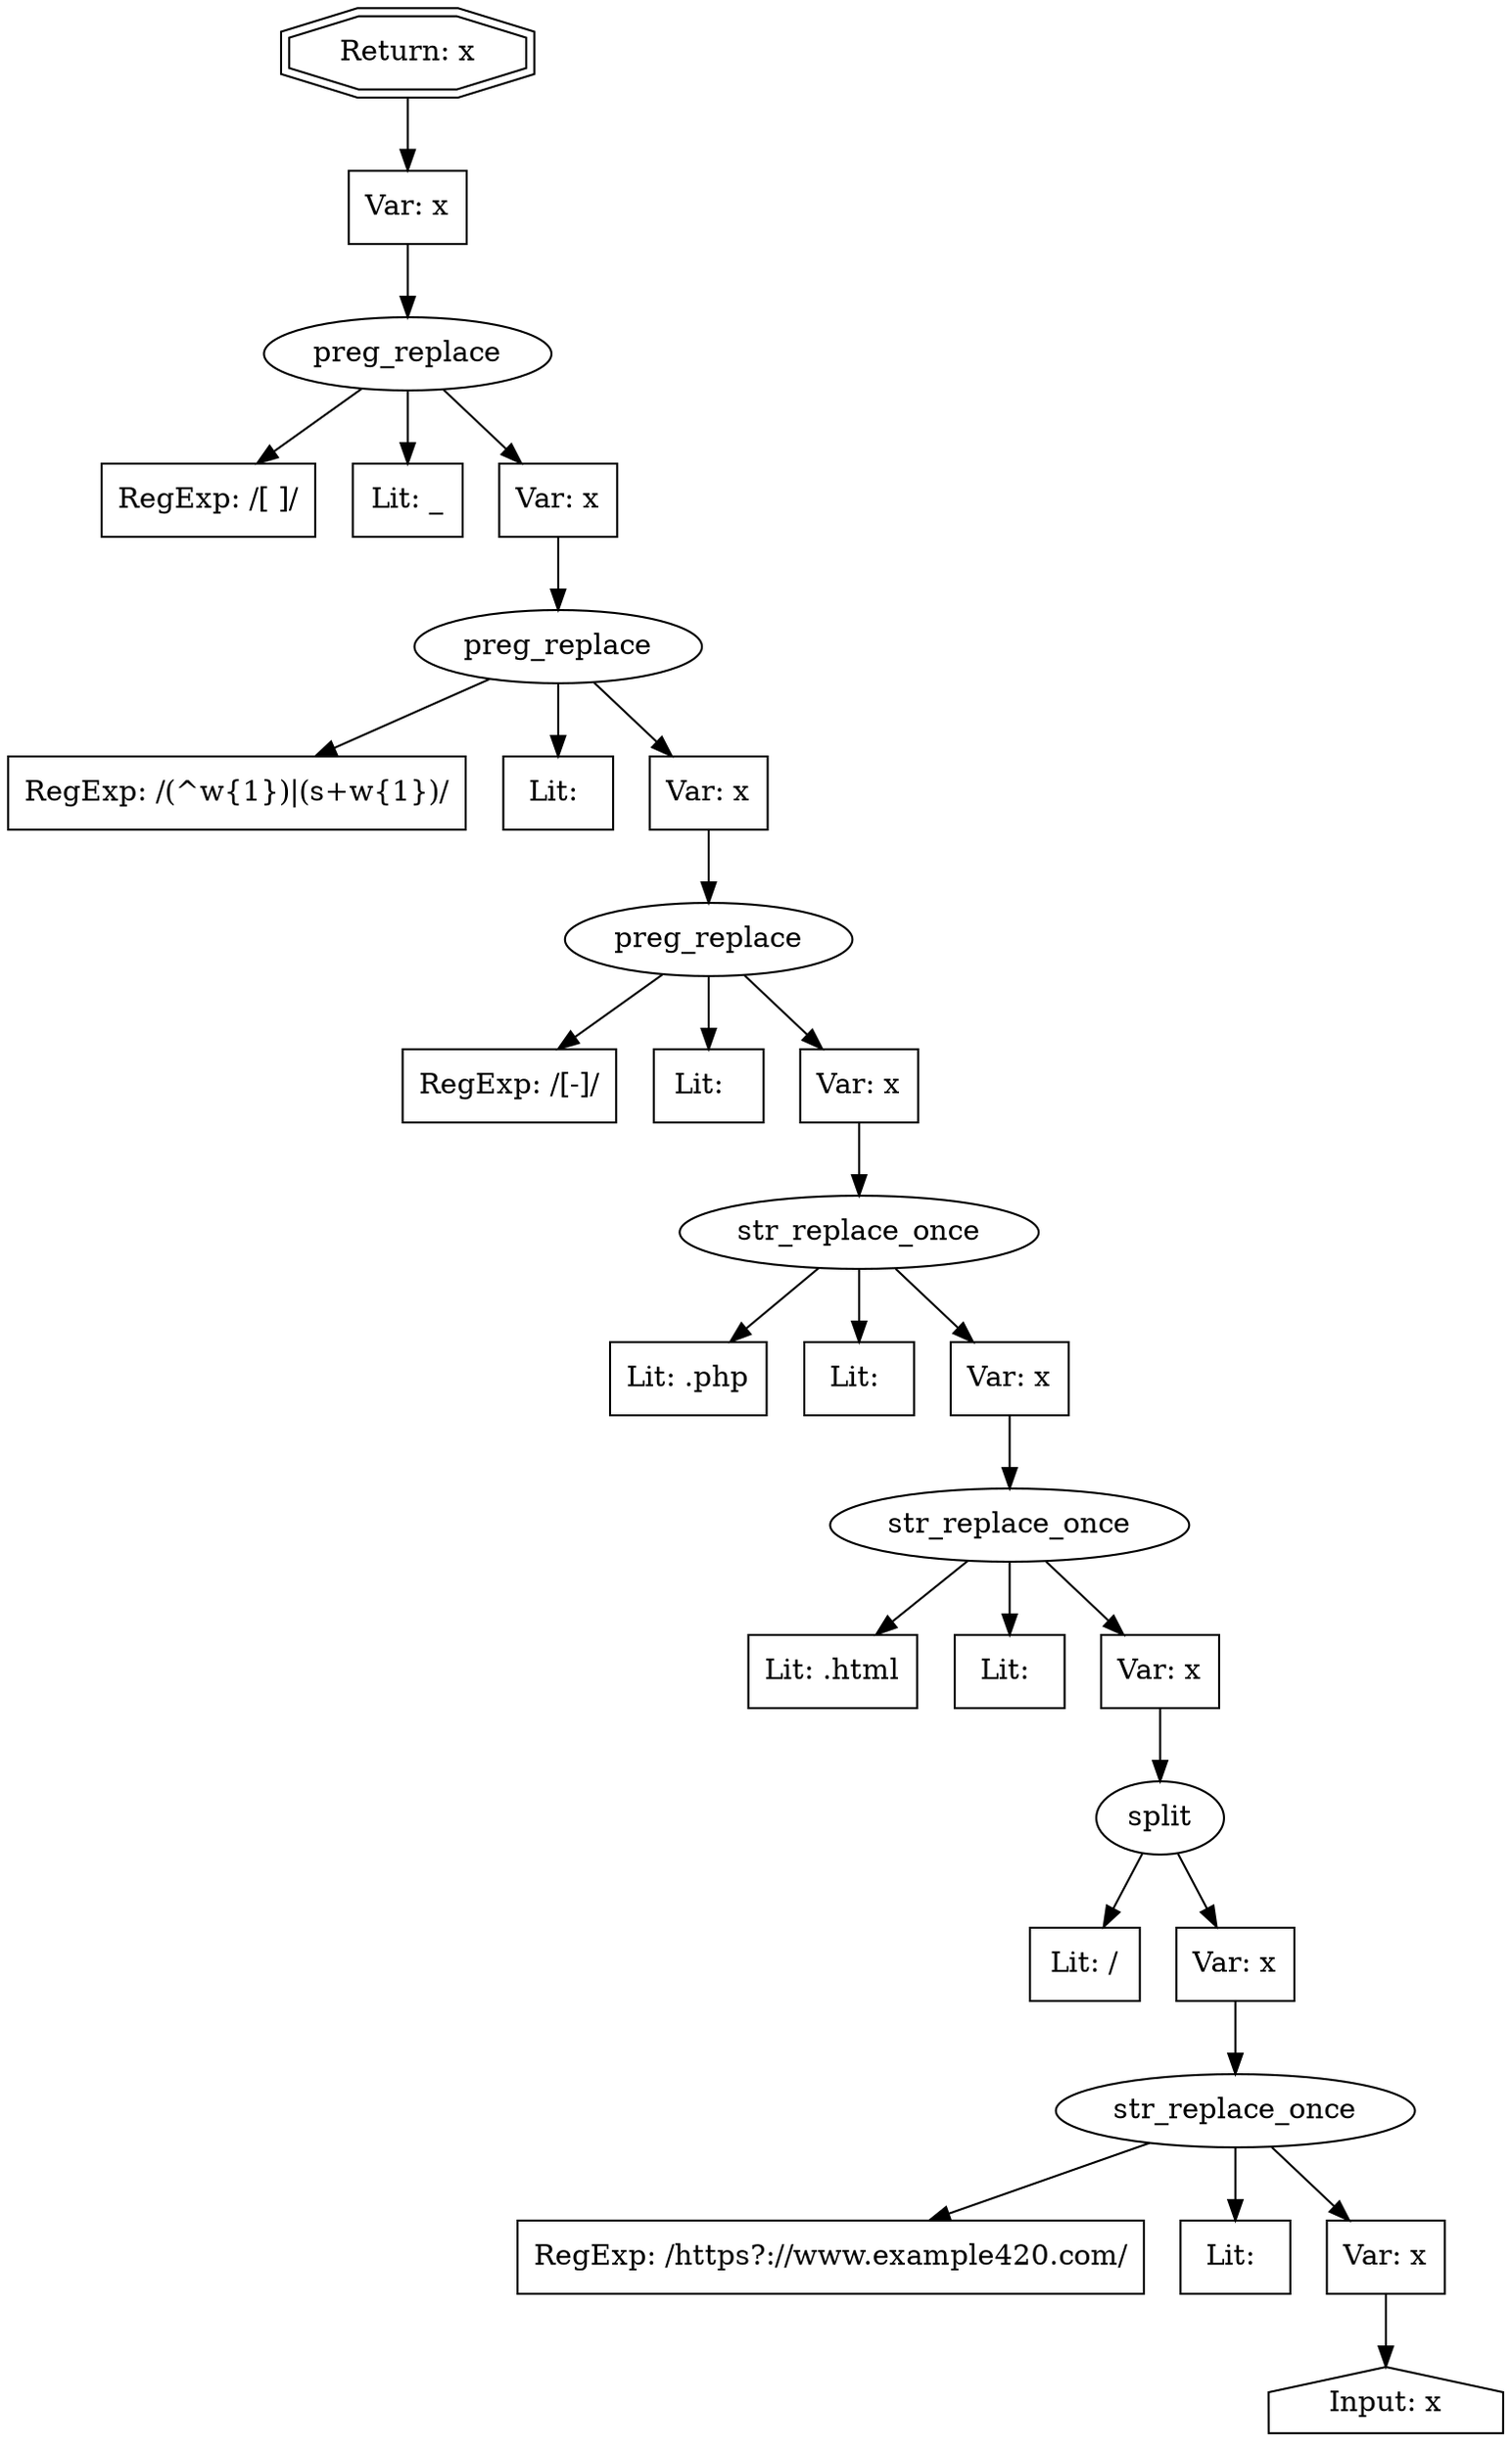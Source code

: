 // Finding: 9bd2d20c-21a6-4793-8efb-e64cc63bfafc
// Finding.url: https://www.example420.com/astrology/##"></iframe></style></script></object></embed></textarea><img src=x onerror=taintfoxLog('b6f4130cc482439ca9903644bf2e4619')><!--/*
// Finding.parentloc: https://www.example420.com/astrology/##"></iframe></style></script></object></embed></textarea><img src=x onerror=taintfoxLog('b6f4130cc482439ca9903644bf2e4619')><!--/*
// Finding.domain: www.example420.com
// Finding.base_domain: example420.com
// Finding.source: location.href
// Finding.sink: innerHTML
// Sanitizer.score: 2
// Sanitizer.name: 
// Sanitizer.location: https://s0.example421.com/static/astrology/reports/assets/js/reports.min.js?_=1ea18916 - <anonymous>:14:36
// Finding.begin: 2730
// Finding.end: 2731
// Finding.original_uuid: 091f5d79-3dcf-4c00-bd2f-65c9233c30f7
// Finding.TwentyFiveMillionFlowsId: 1374412309
// Finding.script: https://s0.example421.com/static/astrology/reports/assets/js/reports.min.js?_=1ea18916
// Finding.line: 27
// Exploit.uuid: b6f4130c-c482-439c-a990-3644bf2e4619
// Exploit.success: false
// Exploit.status: validated
// Exploit.method: C
// Exploit.type: html
// Exploit.token: attribute
// Exploit.content: href
// Exploit.quote_type: "
// Exploit.tag: a
// Exploit.break_out: #"></iframe></style></script></object></embed></textarea><img src=x onerror=
// Exploit.break_in: ><!--/*
// Exploit.payload: #"></iframe></style></script></object></embed></textarea><img src=x onerror=taintfoxLog(1)><!--/*
// Exploit.begin_taint_url: 18
// Exploit.end_taint_url: 19
// Exploit.replace_begin_url: 36
// Exploit.replace_end_url: 36
// Exploit.replace_begin_param: 467
// Exploit.replace_end_param: 467
// Issues.LargestEncodeAttrStringChain: 0
// Issues.LargestTextFragmentEncodeChainLength: 0
// Issues.HasApproximation: true
// Issues.HasMissingImplementation: false
// Issues.HasInfiniteRegexWithFunctionReplacer: true
// Issues.MergedSplitAndJoins: false
// Issues.HasUrlInRhsOfReplace: false
// Issues.HasUrlInLhsOfReplace: false
// Issues.HasCookieValueInLhsOfreplace: false
// Issues.HasCookieValueInRhsOfreplace: false
// Issues.HasCookieValueInMatchPattern: false
// Issues.HasCookieValueInExecPattern: false
// Issues.RemovedLRConcats: false
// Issues.RemovedReplaceArtifacts: false
// Issues.HasUrlInMatchPattern: false
// Issues.HasUrlInExecPattern: false
// Issues.RemovedNOPreplaces: false
// Issues.Known_sanitizer: false
// DepGraph.hash: -130604757
// DepGraph.sanitizer_hash: -590567763
// Non Finite Regex with function on rhs:  replace((^\w{1})|(\s+\w{1})/g: 1, s: 0, u: 0, m: 0, i: 0 [escapes(), function_rhs: true], 'function(r){return r.toUpperCase()}') - Left hand side has to be a range 
// Approximated Implementation for:  replace((^\w{1})|(\s+\w{1})/g: 1, s: 0, u: 0, m: 0, i: 0 [escapes(), function_rhs: true], 'function(r){return r.toUpperCase()}') - Left hand side has to be a range 
digraph cfg {
n0 [shape=house, label="Input: x"];
n1 [shape=ellipse, label="str_replace_once"];
n2 [shape=box, label="RegExp: /https?:\/\/www.example420.com/"];
n3 [shape=box, label="Lit: "];
n4 [shape=box, label="Var: x"];
n5 [shape=ellipse, label="split"];
n6 [shape=box, label="Lit: /"];
n7 [shape=box, label="Var: x"];
n8 [shape=ellipse, label="str_replace_once"];
n9 [shape=box, label="Lit: .html"];
n10 [shape=box, label="Lit: "];
n11 [shape=box, label="Var: x"];
n12 [shape=ellipse, label="str_replace_once"];
n13 [shape=box, label="Lit: .php"];
n14 [shape=box, label="Lit: "];
n15 [shape=box, label="Var: x"];
n16 [shape=ellipse, label="preg_replace"];
n17 [shape=box, label="RegExp: /[-]/"];
n18 [shape=box, label="Lit:  "];
n19 [shape=box, label="Var: x"];
n20 [shape=ellipse, label="preg_replace"];
n21 [shape=box, label="RegExp: /(^\w{1})|(\s+\w{1})/"];
n22 [shape=box, label="Lit: "];
n23 [shape=box, label="Var: x"];
n24 [shape=ellipse, label="preg_replace"];
n25 [shape=box, label="RegExp: /[ ]/"];
n26 [shape=box, label="Lit: _"];
n27 [shape=box, label="Var: x"];
n28 [shape=box, label="Var: x"];
n29 [shape=doubleoctagon, label="Return: x"];
n4 -> n0;
n1 -> n2;
n1 -> n3;
n1 -> n4;
n7 -> n1;
n5 -> n6;
n5 -> n7;
n11 -> n5;
n8 -> n9;
n8 -> n10;
n8 -> n11;
n15 -> n8;
n12 -> n13;
n12 -> n14;
n12 -> n15;
n19 -> n12;
n16 -> n17;
n16 -> n18;
n16 -> n19;
n23 -> n16;
n20 -> n21;
n20 -> n22;
n20 -> n23;
n27 -> n20;
n24 -> n25;
n24 -> n26;
n24 -> n27;
n28 -> n24;
n29 -> n28;
}